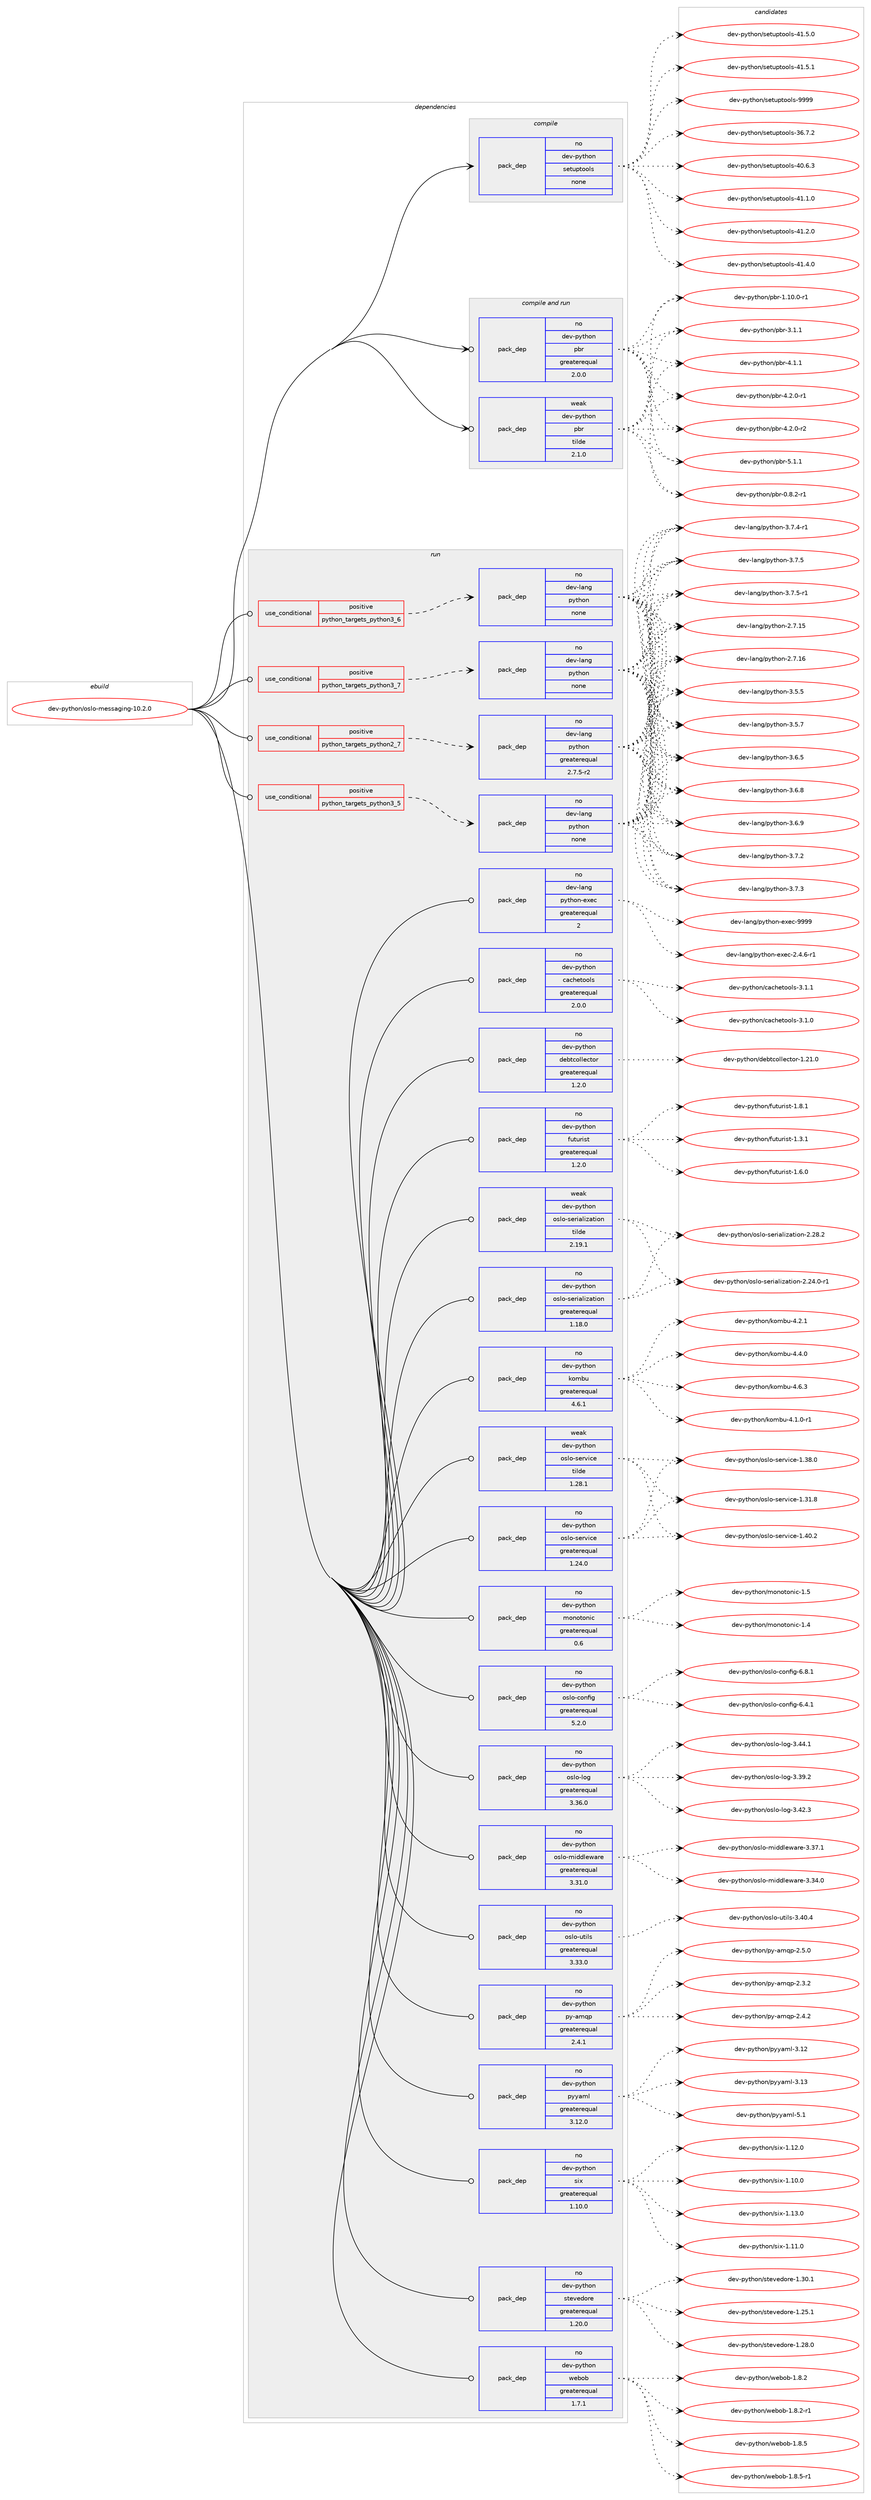 digraph prolog {

# *************
# Graph options
# *************

newrank=true;
concentrate=true;
compound=true;
graph [rankdir=LR,fontname=Helvetica,fontsize=10,ranksep=1.5];#, ranksep=2.5, nodesep=0.2];
edge  [arrowhead=vee];
node  [fontname=Helvetica,fontsize=10];

# **********
# The ebuild
# **********

subgraph cluster_leftcol {
color=gray;
rank=same;
label=<<i>ebuild</i>>;
id [label="dev-python/oslo-messaging-10.2.0", color=red, width=4, href="../dev-python/oslo-messaging-10.2.0.svg"];
}

# ****************
# The dependencies
# ****************

subgraph cluster_midcol {
color=gray;
label=<<i>dependencies</i>>;
subgraph cluster_compile {
fillcolor="#eeeeee";
style=filled;
label=<<i>compile</i>>;
subgraph pack463454 {
dependency619059 [label=<<TABLE BORDER="0" CELLBORDER="1" CELLSPACING="0" CELLPADDING="4" WIDTH="220"><TR><TD ROWSPAN="6" CELLPADDING="30">pack_dep</TD></TR><TR><TD WIDTH="110">no</TD></TR><TR><TD>dev-python</TD></TR><TR><TD>setuptools</TD></TR><TR><TD>none</TD></TR><TR><TD></TD></TR></TABLE>>, shape=none, color=blue];
}
id:e -> dependency619059:w [weight=20,style="solid",arrowhead="vee"];
}
subgraph cluster_compileandrun {
fillcolor="#eeeeee";
style=filled;
label=<<i>compile and run</i>>;
subgraph pack463455 {
dependency619060 [label=<<TABLE BORDER="0" CELLBORDER="1" CELLSPACING="0" CELLPADDING="4" WIDTH="220"><TR><TD ROWSPAN="6" CELLPADDING="30">pack_dep</TD></TR><TR><TD WIDTH="110">no</TD></TR><TR><TD>dev-python</TD></TR><TR><TD>pbr</TD></TR><TR><TD>greaterequal</TD></TR><TR><TD>2.0.0</TD></TR></TABLE>>, shape=none, color=blue];
}
id:e -> dependency619060:w [weight=20,style="solid",arrowhead="odotvee"];
subgraph pack463456 {
dependency619061 [label=<<TABLE BORDER="0" CELLBORDER="1" CELLSPACING="0" CELLPADDING="4" WIDTH="220"><TR><TD ROWSPAN="6" CELLPADDING="30">pack_dep</TD></TR><TR><TD WIDTH="110">weak</TD></TR><TR><TD>dev-python</TD></TR><TR><TD>pbr</TD></TR><TR><TD>tilde</TD></TR><TR><TD>2.1.0</TD></TR></TABLE>>, shape=none, color=blue];
}
id:e -> dependency619061:w [weight=20,style="solid",arrowhead="odotvee"];
}
subgraph cluster_run {
fillcolor="#eeeeee";
style=filled;
label=<<i>run</i>>;
subgraph cond143795 {
dependency619062 [label=<<TABLE BORDER="0" CELLBORDER="1" CELLSPACING="0" CELLPADDING="4"><TR><TD ROWSPAN="3" CELLPADDING="10">use_conditional</TD></TR><TR><TD>positive</TD></TR><TR><TD>python_targets_python2_7</TD></TR></TABLE>>, shape=none, color=red];
subgraph pack463457 {
dependency619063 [label=<<TABLE BORDER="0" CELLBORDER="1" CELLSPACING="0" CELLPADDING="4" WIDTH="220"><TR><TD ROWSPAN="6" CELLPADDING="30">pack_dep</TD></TR><TR><TD WIDTH="110">no</TD></TR><TR><TD>dev-lang</TD></TR><TR><TD>python</TD></TR><TR><TD>greaterequal</TD></TR><TR><TD>2.7.5-r2</TD></TR></TABLE>>, shape=none, color=blue];
}
dependency619062:e -> dependency619063:w [weight=20,style="dashed",arrowhead="vee"];
}
id:e -> dependency619062:w [weight=20,style="solid",arrowhead="odot"];
subgraph cond143796 {
dependency619064 [label=<<TABLE BORDER="0" CELLBORDER="1" CELLSPACING="0" CELLPADDING="4"><TR><TD ROWSPAN="3" CELLPADDING="10">use_conditional</TD></TR><TR><TD>positive</TD></TR><TR><TD>python_targets_python3_5</TD></TR></TABLE>>, shape=none, color=red];
subgraph pack463458 {
dependency619065 [label=<<TABLE BORDER="0" CELLBORDER="1" CELLSPACING="0" CELLPADDING="4" WIDTH="220"><TR><TD ROWSPAN="6" CELLPADDING="30">pack_dep</TD></TR><TR><TD WIDTH="110">no</TD></TR><TR><TD>dev-lang</TD></TR><TR><TD>python</TD></TR><TR><TD>none</TD></TR><TR><TD></TD></TR></TABLE>>, shape=none, color=blue];
}
dependency619064:e -> dependency619065:w [weight=20,style="dashed",arrowhead="vee"];
}
id:e -> dependency619064:w [weight=20,style="solid",arrowhead="odot"];
subgraph cond143797 {
dependency619066 [label=<<TABLE BORDER="0" CELLBORDER="1" CELLSPACING="0" CELLPADDING="4"><TR><TD ROWSPAN="3" CELLPADDING="10">use_conditional</TD></TR><TR><TD>positive</TD></TR><TR><TD>python_targets_python3_6</TD></TR></TABLE>>, shape=none, color=red];
subgraph pack463459 {
dependency619067 [label=<<TABLE BORDER="0" CELLBORDER="1" CELLSPACING="0" CELLPADDING="4" WIDTH="220"><TR><TD ROWSPAN="6" CELLPADDING="30">pack_dep</TD></TR><TR><TD WIDTH="110">no</TD></TR><TR><TD>dev-lang</TD></TR><TR><TD>python</TD></TR><TR><TD>none</TD></TR><TR><TD></TD></TR></TABLE>>, shape=none, color=blue];
}
dependency619066:e -> dependency619067:w [weight=20,style="dashed",arrowhead="vee"];
}
id:e -> dependency619066:w [weight=20,style="solid",arrowhead="odot"];
subgraph cond143798 {
dependency619068 [label=<<TABLE BORDER="0" CELLBORDER="1" CELLSPACING="0" CELLPADDING="4"><TR><TD ROWSPAN="3" CELLPADDING="10">use_conditional</TD></TR><TR><TD>positive</TD></TR><TR><TD>python_targets_python3_7</TD></TR></TABLE>>, shape=none, color=red];
subgraph pack463460 {
dependency619069 [label=<<TABLE BORDER="0" CELLBORDER="1" CELLSPACING="0" CELLPADDING="4" WIDTH="220"><TR><TD ROWSPAN="6" CELLPADDING="30">pack_dep</TD></TR><TR><TD WIDTH="110">no</TD></TR><TR><TD>dev-lang</TD></TR><TR><TD>python</TD></TR><TR><TD>none</TD></TR><TR><TD></TD></TR></TABLE>>, shape=none, color=blue];
}
dependency619068:e -> dependency619069:w [weight=20,style="dashed",arrowhead="vee"];
}
id:e -> dependency619068:w [weight=20,style="solid",arrowhead="odot"];
subgraph pack463461 {
dependency619070 [label=<<TABLE BORDER="0" CELLBORDER="1" CELLSPACING="0" CELLPADDING="4" WIDTH="220"><TR><TD ROWSPAN="6" CELLPADDING="30">pack_dep</TD></TR><TR><TD WIDTH="110">no</TD></TR><TR><TD>dev-lang</TD></TR><TR><TD>python-exec</TD></TR><TR><TD>greaterequal</TD></TR><TR><TD>2</TD></TR></TABLE>>, shape=none, color=blue];
}
id:e -> dependency619070:w [weight=20,style="solid",arrowhead="odot"];
subgraph pack463462 {
dependency619071 [label=<<TABLE BORDER="0" CELLBORDER="1" CELLSPACING="0" CELLPADDING="4" WIDTH="220"><TR><TD ROWSPAN="6" CELLPADDING="30">pack_dep</TD></TR><TR><TD WIDTH="110">no</TD></TR><TR><TD>dev-python</TD></TR><TR><TD>cachetools</TD></TR><TR><TD>greaterequal</TD></TR><TR><TD>2.0.0</TD></TR></TABLE>>, shape=none, color=blue];
}
id:e -> dependency619071:w [weight=20,style="solid",arrowhead="odot"];
subgraph pack463463 {
dependency619072 [label=<<TABLE BORDER="0" CELLBORDER="1" CELLSPACING="0" CELLPADDING="4" WIDTH="220"><TR><TD ROWSPAN="6" CELLPADDING="30">pack_dep</TD></TR><TR><TD WIDTH="110">no</TD></TR><TR><TD>dev-python</TD></TR><TR><TD>debtcollector</TD></TR><TR><TD>greaterequal</TD></TR><TR><TD>1.2.0</TD></TR></TABLE>>, shape=none, color=blue];
}
id:e -> dependency619072:w [weight=20,style="solid",arrowhead="odot"];
subgraph pack463464 {
dependency619073 [label=<<TABLE BORDER="0" CELLBORDER="1" CELLSPACING="0" CELLPADDING="4" WIDTH="220"><TR><TD ROWSPAN="6" CELLPADDING="30">pack_dep</TD></TR><TR><TD WIDTH="110">no</TD></TR><TR><TD>dev-python</TD></TR><TR><TD>futurist</TD></TR><TR><TD>greaterequal</TD></TR><TR><TD>1.2.0</TD></TR></TABLE>>, shape=none, color=blue];
}
id:e -> dependency619073:w [weight=20,style="solid",arrowhead="odot"];
subgraph pack463465 {
dependency619074 [label=<<TABLE BORDER="0" CELLBORDER="1" CELLSPACING="0" CELLPADDING="4" WIDTH="220"><TR><TD ROWSPAN="6" CELLPADDING="30">pack_dep</TD></TR><TR><TD WIDTH="110">no</TD></TR><TR><TD>dev-python</TD></TR><TR><TD>kombu</TD></TR><TR><TD>greaterequal</TD></TR><TR><TD>4.6.1</TD></TR></TABLE>>, shape=none, color=blue];
}
id:e -> dependency619074:w [weight=20,style="solid",arrowhead="odot"];
subgraph pack463466 {
dependency619075 [label=<<TABLE BORDER="0" CELLBORDER="1" CELLSPACING="0" CELLPADDING="4" WIDTH="220"><TR><TD ROWSPAN="6" CELLPADDING="30">pack_dep</TD></TR><TR><TD WIDTH="110">no</TD></TR><TR><TD>dev-python</TD></TR><TR><TD>monotonic</TD></TR><TR><TD>greaterequal</TD></TR><TR><TD>0.6</TD></TR></TABLE>>, shape=none, color=blue];
}
id:e -> dependency619075:w [weight=20,style="solid",arrowhead="odot"];
subgraph pack463467 {
dependency619076 [label=<<TABLE BORDER="0" CELLBORDER="1" CELLSPACING="0" CELLPADDING="4" WIDTH="220"><TR><TD ROWSPAN="6" CELLPADDING="30">pack_dep</TD></TR><TR><TD WIDTH="110">no</TD></TR><TR><TD>dev-python</TD></TR><TR><TD>oslo-config</TD></TR><TR><TD>greaterequal</TD></TR><TR><TD>5.2.0</TD></TR></TABLE>>, shape=none, color=blue];
}
id:e -> dependency619076:w [weight=20,style="solid",arrowhead="odot"];
subgraph pack463468 {
dependency619077 [label=<<TABLE BORDER="0" CELLBORDER="1" CELLSPACING="0" CELLPADDING="4" WIDTH="220"><TR><TD ROWSPAN="6" CELLPADDING="30">pack_dep</TD></TR><TR><TD WIDTH="110">no</TD></TR><TR><TD>dev-python</TD></TR><TR><TD>oslo-log</TD></TR><TR><TD>greaterequal</TD></TR><TR><TD>3.36.0</TD></TR></TABLE>>, shape=none, color=blue];
}
id:e -> dependency619077:w [weight=20,style="solid",arrowhead="odot"];
subgraph pack463469 {
dependency619078 [label=<<TABLE BORDER="0" CELLBORDER="1" CELLSPACING="0" CELLPADDING="4" WIDTH="220"><TR><TD ROWSPAN="6" CELLPADDING="30">pack_dep</TD></TR><TR><TD WIDTH="110">no</TD></TR><TR><TD>dev-python</TD></TR><TR><TD>oslo-middleware</TD></TR><TR><TD>greaterequal</TD></TR><TR><TD>3.31.0</TD></TR></TABLE>>, shape=none, color=blue];
}
id:e -> dependency619078:w [weight=20,style="solid",arrowhead="odot"];
subgraph pack463470 {
dependency619079 [label=<<TABLE BORDER="0" CELLBORDER="1" CELLSPACING="0" CELLPADDING="4" WIDTH="220"><TR><TD ROWSPAN="6" CELLPADDING="30">pack_dep</TD></TR><TR><TD WIDTH="110">no</TD></TR><TR><TD>dev-python</TD></TR><TR><TD>oslo-serialization</TD></TR><TR><TD>greaterequal</TD></TR><TR><TD>1.18.0</TD></TR></TABLE>>, shape=none, color=blue];
}
id:e -> dependency619079:w [weight=20,style="solid",arrowhead="odot"];
subgraph pack463471 {
dependency619080 [label=<<TABLE BORDER="0" CELLBORDER="1" CELLSPACING="0" CELLPADDING="4" WIDTH="220"><TR><TD ROWSPAN="6" CELLPADDING="30">pack_dep</TD></TR><TR><TD WIDTH="110">no</TD></TR><TR><TD>dev-python</TD></TR><TR><TD>oslo-service</TD></TR><TR><TD>greaterequal</TD></TR><TR><TD>1.24.0</TD></TR></TABLE>>, shape=none, color=blue];
}
id:e -> dependency619080:w [weight=20,style="solid",arrowhead="odot"];
subgraph pack463472 {
dependency619081 [label=<<TABLE BORDER="0" CELLBORDER="1" CELLSPACING="0" CELLPADDING="4" WIDTH="220"><TR><TD ROWSPAN="6" CELLPADDING="30">pack_dep</TD></TR><TR><TD WIDTH="110">no</TD></TR><TR><TD>dev-python</TD></TR><TR><TD>oslo-utils</TD></TR><TR><TD>greaterequal</TD></TR><TR><TD>3.33.0</TD></TR></TABLE>>, shape=none, color=blue];
}
id:e -> dependency619081:w [weight=20,style="solid",arrowhead="odot"];
subgraph pack463473 {
dependency619082 [label=<<TABLE BORDER="0" CELLBORDER="1" CELLSPACING="0" CELLPADDING="4" WIDTH="220"><TR><TD ROWSPAN="6" CELLPADDING="30">pack_dep</TD></TR><TR><TD WIDTH="110">no</TD></TR><TR><TD>dev-python</TD></TR><TR><TD>py-amqp</TD></TR><TR><TD>greaterequal</TD></TR><TR><TD>2.4.1</TD></TR></TABLE>>, shape=none, color=blue];
}
id:e -> dependency619082:w [weight=20,style="solid",arrowhead="odot"];
subgraph pack463474 {
dependency619083 [label=<<TABLE BORDER="0" CELLBORDER="1" CELLSPACING="0" CELLPADDING="4" WIDTH="220"><TR><TD ROWSPAN="6" CELLPADDING="30">pack_dep</TD></TR><TR><TD WIDTH="110">no</TD></TR><TR><TD>dev-python</TD></TR><TR><TD>pyyaml</TD></TR><TR><TD>greaterequal</TD></TR><TR><TD>3.12.0</TD></TR></TABLE>>, shape=none, color=blue];
}
id:e -> dependency619083:w [weight=20,style="solid",arrowhead="odot"];
subgraph pack463475 {
dependency619084 [label=<<TABLE BORDER="0" CELLBORDER="1" CELLSPACING="0" CELLPADDING="4" WIDTH="220"><TR><TD ROWSPAN="6" CELLPADDING="30">pack_dep</TD></TR><TR><TD WIDTH="110">no</TD></TR><TR><TD>dev-python</TD></TR><TR><TD>six</TD></TR><TR><TD>greaterequal</TD></TR><TR><TD>1.10.0</TD></TR></TABLE>>, shape=none, color=blue];
}
id:e -> dependency619084:w [weight=20,style="solid",arrowhead="odot"];
subgraph pack463476 {
dependency619085 [label=<<TABLE BORDER="0" CELLBORDER="1" CELLSPACING="0" CELLPADDING="4" WIDTH="220"><TR><TD ROWSPAN="6" CELLPADDING="30">pack_dep</TD></TR><TR><TD WIDTH="110">no</TD></TR><TR><TD>dev-python</TD></TR><TR><TD>stevedore</TD></TR><TR><TD>greaterequal</TD></TR><TR><TD>1.20.0</TD></TR></TABLE>>, shape=none, color=blue];
}
id:e -> dependency619085:w [weight=20,style="solid",arrowhead="odot"];
subgraph pack463477 {
dependency619086 [label=<<TABLE BORDER="0" CELLBORDER="1" CELLSPACING="0" CELLPADDING="4" WIDTH="220"><TR><TD ROWSPAN="6" CELLPADDING="30">pack_dep</TD></TR><TR><TD WIDTH="110">no</TD></TR><TR><TD>dev-python</TD></TR><TR><TD>webob</TD></TR><TR><TD>greaterequal</TD></TR><TR><TD>1.7.1</TD></TR></TABLE>>, shape=none, color=blue];
}
id:e -> dependency619086:w [weight=20,style="solid",arrowhead="odot"];
subgraph pack463478 {
dependency619087 [label=<<TABLE BORDER="0" CELLBORDER="1" CELLSPACING="0" CELLPADDING="4" WIDTH="220"><TR><TD ROWSPAN="6" CELLPADDING="30">pack_dep</TD></TR><TR><TD WIDTH="110">weak</TD></TR><TR><TD>dev-python</TD></TR><TR><TD>oslo-serialization</TD></TR><TR><TD>tilde</TD></TR><TR><TD>2.19.1</TD></TR></TABLE>>, shape=none, color=blue];
}
id:e -> dependency619087:w [weight=20,style="solid",arrowhead="odot"];
subgraph pack463479 {
dependency619088 [label=<<TABLE BORDER="0" CELLBORDER="1" CELLSPACING="0" CELLPADDING="4" WIDTH="220"><TR><TD ROWSPAN="6" CELLPADDING="30">pack_dep</TD></TR><TR><TD WIDTH="110">weak</TD></TR><TR><TD>dev-python</TD></TR><TR><TD>oslo-service</TD></TR><TR><TD>tilde</TD></TR><TR><TD>1.28.1</TD></TR></TABLE>>, shape=none, color=blue];
}
id:e -> dependency619088:w [weight=20,style="solid",arrowhead="odot"];
}
}

# **************
# The candidates
# **************

subgraph cluster_choices {
rank=same;
color=gray;
label=<<i>candidates</i>>;

subgraph choice463454 {
color=black;
nodesep=1;
choice100101118451121211161041111104711510111611711211611111110811545515446554650 [label="dev-python/setuptools-36.7.2", color=red, width=4,href="../dev-python/setuptools-36.7.2.svg"];
choice100101118451121211161041111104711510111611711211611111110811545524846544651 [label="dev-python/setuptools-40.6.3", color=red, width=4,href="../dev-python/setuptools-40.6.3.svg"];
choice100101118451121211161041111104711510111611711211611111110811545524946494648 [label="dev-python/setuptools-41.1.0", color=red, width=4,href="../dev-python/setuptools-41.1.0.svg"];
choice100101118451121211161041111104711510111611711211611111110811545524946504648 [label="dev-python/setuptools-41.2.0", color=red, width=4,href="../dev-python/setuptools-41.2.0.svg"];
choice100101118451121211161041111104711510111611711211611111110811545524946524648 [label="dev-python/setuptools-41.4.0", color=red, width=4,href="../dev-python/setuptools-41.4.0.svg"];
choice100101118451121211161041111104711510111611711211611111110811545524946534648 [label="dev-python/setuptools-41.5.0", color=red, width=4,href="../dev-python/setuptools-41.5.0.svg"];
choice100101118451121211161041111104711510111611711211611111110811545524946534649 [label="dev-python/setuptools-41.5.1", color=red, width=4,href="../dev-python/setuptools-41.5.1.svg"];
choice10010111845112121116104111110471151011161171121161111111081154557575757 [label="dev-python/setuptools-9999", color=red, width=4,href="../dev-python/setuptools-9999.svg"];
dependency619059:e -> choice100101118451121211161041111104711510111611711211611111110811545515446554650:w [style=dotted,weight="100"];
dependency619059:e -> choice100101118451121211161041111104711510111611711211611111110811545524846544651:w [style=dotted,weight="100"];
dependency619059:e -> choice100101118451121211161041111104711510111611711211611111110811545524946494648:w [style=dotted,weight="100"];
dependency619059:e -> choice100101118451121211161041111104711510111611711211611111110811545524946504648:w [style=dotted,weight="100"];
dependency619059:e -> choice100101118451121211161041111104711510111611711211611111110811545524946524648:w [style=dotted,weight="100"];
dependency619059:e -> choice100101118451121211161041111104711510111611711211611111110811545524946534648:w [style=dotted,weight="100"];
dependency619059:e -> choice100101118451121211161041111104711510111611711211611111110811545524946534649:w [style=dotted,weight="100"];
dependency619059:e -> choice10010111845112121116104111110471151011161171121161111111081154557575757:w [style=dotted,weight="100"];
}
subgraph choice463455 {
color=black;
nodesep=1;
choice1001011184511212111610411111047112981144548465646504511449 [label="dev-python/pbr-0.8.2-r1", color=red, width=4,href="../dev-python/pbr-0.8.2-r1.svg"];
choice100101118451121211161041111104711298114454946494846484511449 [label="dev-python/pbr-1.10.0-r1", color=red, width=4,href="../dev-python/pbr-1.10.0-r1.svg"];
choice100101118451121211161041111104711298114455146494649 [label="dev-python/pbr-3.1.1", color=red, width=4,href="../dev-python/pbr-3.1.1.svg"];
choice100101118451121211161041111104711298114455246494649 [label="dev-python/pbr-4.1.1", color=red, width=4,href="../dev-python/pbr-4.1.1.svg"];
choice1001011184511212111610411111047112981144552465046484511449 [label="dev-python/pbr-4.2.0-r1", color=red, width=4,href="../dev-python/pbr-4.2.0-r1.svg"];
choice1001011184511212111610411111047112981144552465046484511450 [label="dev-python/pbr-4.2.0-r2", color=red, width=4,href="../dev-python/pbr-4.2.0-r2.svg"];
choice100101118451121211161041111104711298114455346494649 [label="dev-python/pbr-5.1.1", color=red, width=4,href="../dev-python/pbr-5.1.1.svg"];
dependency619060:e -> choice1001011184511212111610411111047112981144548465646504511449:w [style=dotted,weight="100"];
dependency619060:e -> choice100101118451121211161041111104711298114454946494846484511449:w [style=dotted,weight="100"];
dependency619060:e -> choice100101118451121211161041111104711298114455146494649:w [style=dotted,weight="100"];
dependency619060:e -> choice100101118451121211161041111104711298114455246494649:w [style=dotted,weight="100"];
dependency619060:e -> choice1001011184511212111610411111047112981144552465046484511449:w [style=dotted,weight="100"];
dependency619060:e -> choice1001011184511212111610411111047112981144552465046484511450:w [style=dotted,weight="100"];
dependency619060:e -> choice100101118451121211161041111104711298114455346494649:w [style=dotted,weight="100"];
}
subgraph choice463456 {
color=black;
nodesep=1;
choice1001011184511212111610411111047112981144548465646504511449 [label="dev-python/pbr-0.8.2-r1", color=red, width=4,href="../dev-python/pbr-0.8.2-r1.svg"];
choice100101118451121211161041111104711298114454946494846484511449 [label="dev-python/pbr-1.10.0-r1", color=red, width=4,href="../dev-python/pbr-1.10.0-r1.svg"];
choice100101118451121211161041111104711298114455146494649 [label="dev-python/pbr-3.1.1", color=red, width=4,href="../dev-python/pbr-3.1.1.svg"];
choice100101118451121211161041111104711298114455246494649 [label="dev-python/pbr-4.1.1", color=red, width=4,href="../dev-python/pbr-4.1.1.svg"];
choice1001011184511212111610411111047112981144552465046484511449 [label="dev-python/pbr-4.2.0-r1", color=red, width=4,href="../dev-python/pbr-4.2.0-r1.svg"];
choice1001011184511212111610411111047112981144552465046484511450 [label="dev-python/pbr-4.2.0-r2", color=red, width=4,href="../dev-python/pbr-4.2.0-r2.svg"];
choice100101118451121211161041111104711298114455346494649 [label="dev-python/pbr-5.1.1", color=red, width=4,href="../dev-python/pbr-5.1.1.svg"];
dependency619061:e -> choice1001011184511212111610411111047112981144548465646504511449:w [style=dotted,weight="100"];
dependency619061:e -> choice100101118451121211161041111104711298114454946494846484511449:w [style=dotted,weight="100"];
dependency619061:e -> choice100101118451121211161041111104711298114455146494649:w [style=dotted,weight="100"];
dependency619061:e -> choice100101118451121211161041111104711298114455246494649:w [style=dotted,weight="100"];
dependency619061:e -> choice1001011184511212111610411111047112981144552465046484511449:w [style=dotted,weight="100"];
dependency619061:e -> choice1001011184511212111610411111047112981144552465046484511450:w [style=dotted,weight="100"];
dependency619061:e -> choice100101118451121211161041111104711298114455346494649:w [style=dotted,weight="100"];
}
subgraph choice463457 {
color=black;
nodesep=1;
choice10010111845108971101034711212111610411111045504655464953 [label="dev-lang/python-2.7.15", color=red, width=4,href="../dev-lang/python-2.7.15.svg"];
choice10010111845108971101034711212111610411111045504655464954 [label="dev-lang/python-2.7.16", color=red, width=4,href="../dev-lang/python-2.7.16.svg"];
choice100101118451089711010347112121116104111110455146534653 [label="dev-lang/python-3.5.5", color=red, width=4,href="../dev-lang/python-3.5.5.svg"];
choice100101118451089711010347112121116104111110455146534655 [label="dev-lang/python-3.5.7", color=red, width=4,href="../dev-lang/python-3.5.7.svg"];
choice100101118451089711010347112121116104111110455146544653 [label="dev-lang/python-3.6.5", color=red, width=4,href="../dev-lang/python-3.6.5.svg"];
choice100101118451089711010347112121116104111110455146544656 [label="dev-lang/python-3.6.8", color=red, width=4,href="../dev-lang/python-3.6.8.svg"];
choice100101118451089711010347112121116104111110455146544657 [label="dev-lang/python-3.6.9", color=red, width=4,href="../dev-lang/python-3.6.9.svg"];
choice100101118451089711010347112121116104111110455146554650 [label="dev-lang/python-3.7.2", color=red, width=4,href="../dev-lang/python-3.7.2.svg"];
choice100101118451089711010347112121116104111110455146554651 [label="dev-lang/python-3.7.3", color=red, width=4,href="../dev-lang/python-3.7.3.svg"];
choice1001011184510897110103471121211161041111104551465546524511449 [label="dev-lang/python-3.7.4-r1", color=red, width=4,href="../dev-lang/python-3.7.4-r1.svg"];
choice100101118451089711010347112121116104111110455146554653 [label="dev-lang/python-3.7.5", color=red, width=4,href="../dev-lang/python-3.7.5.svg"];
choice1001011184510897110103471121211161041111104551465546534511449 [label="dev-lang/python-3.7.5-r1", color=red, width=4,href="../dev-lang/python-3.7.5-r1.svg"];
dependency619063:e -> choice10010111845108971101034711212111610411111045504655464953:w [style=dotted,weight="100"];
dependency619063:e -> choice10010111845108971101034711212111610411111045504655464954:w [style=dotted,weight="100"];
dependency619063:e -> choice100101118451089711010347112121116104111110455146534653:w [style=dotted,weight="100"];
dependency619063:e -> choice100101118451089711010347112121116104111110455146534655:w [style=dotted,weight="100"];
dependency619063:e -> choice100101118451089711010347112121116104111110455146544653:w [style=dotted,weight="100"];
dependency619063:e -> choice100101118451089711010347112121116104111110455146544656:w [style=dotted,weight="100"];
dependency619063:e -> choice100101118451089711010347112121116104111110455146544657:w [style=dotted,weight="100"];
dependency619063:e -> choice100101118451089711010347112121116104111110455146554650:w [style=dotted,weight="100"];
dependency619063:e -> choice100101118451089711010347112121116104111110455146554651:w [style=dotted,weight="100"];
dependency619063:e -> choice1001011184510897110103471121211161041111104551465546524511449:w [style=dotted,weight="100"];
dependency619063:e -> choice100101118451089711010347112121116104111110455146554653:w [style=dotted,weight="100"];
dependency619063:e -> choice1001011184510897110103471121211161041111104551465546534511449:w [style=dotted,weight="100"];
}
subgraph choice463458 {
color=black;
nodesep=1;
choice10010111845108971101034711212111610411111045504655464953 [label="dev-lang/python-2.7.15", color=red, width=4,href="../dev-lang/python-2.7.15.svg"];
choice10010111845108971101034711212111610411111045504655464954 [label="dev-lang/python-2.7.16", color=red, width=4,href="../dev-lang/python-2.7.16.svg"];
choice100101118451089711010347112121116104111110455146534653 [label="dev-lang/python-3.5.5", color=red, width=4,href="../dev-lang/python-3.5.5.svg"];
choice100101118451089711010347112121116104111110455146534655 [label="dev-lang/python-3.5.7", color=red, width=4,href="../dev-lang/python-3.5.7.svg"];
choice100101118451089711010347112121116104111110455146544653 [label="dev-lang/python-3.6.5", color=red, width=4,href="../dev-lang/python-3.6.5.svg"];
choice100101118451089711010347112121116104111110455146544656 [label="dev-lang/python-3.6.8", color=red, width=4,href="../dev-lang/python-3.6.8.svg"];
choice100101118451089711010347112121116104111110455146544657 [label="dev-lang/python-3.6.9", color=red, width=4,href="../dev-lang/python-3.6.9.svg"];
choice100101118451089711010347112121116104111110455146554650 [label="dev-lang/python-3.7.2", color=red, width=4,href="../dev-lang/python-3.7.2.svg"];
choice100101118451089711010347112121116104111110455146554651 [label="dev-lang/python-3.7.3", color=red, width=4,href="../dev-lang/python-3.7.3.svg"];
choice1001011184510897110103471121211161041111104551465546524511449 [label="dev-lang/python-3.7.4-r1", color=red, width=4,href="../dev-lang/python-3.7.4-r1.svg"];
choice100101118451089711010347112121116104111110455146554653 [label="dev-lang/python-3.7.5", color=red, width=4,href="../dev-lang/python-3.7.5.svg"];
choice1001011184510897110103471121211161041111104551465546534511449 [label="dev-lang/python-3.7.5-r1", color=red, width=4,href="../dev-lang/python-3.7.5-r1.svg"];
dependency619065:e -> choice10010111845108971101034711212111610411111045504655464953:w [style=dotted,weight="100"];
dependency619065:e -> choice10010111845108971101034711212111610411111045504655464954:w [style=dotted,weight="100"];
dependency619065:e -> choice100101118451089711010347112121116104111110455146534653:w [style=dotted,weight="100"];
dependency619065:e -> choice100101118451089711010347112121116104111110455146534655:w [style=dotted,weight="100"];
dependency619065:e -> choice100101118451089711010347112121116104111110455146544653:w [style=dotted,weight="100"];
dependency619065:e -> choice100101118451089711010347112121116104111110455146544656:w [style=dotted,weight="100"];
dependency619065:e -> choice100101118451089711010347112121116104111110455146544657:w [style=dotted,weight="100"];
dependency619065:e -> choice100101118451089711010347112121116104111110455146554650:w [style=dotted,weight="100"];
dependency619065:e -> choice100101118451089711010347112121116104111110455146554651:w [style=dotted,weight="100"];
dependency619065:e -> choice1001011184510897110103471121211161041111104551465546524511449:w [style=dotted,weight="100"];
dependency619065:e -> choice100101118451089711010347112121116104111110455146554653:w [style=dotted,weight="100"];
dependency619065:e -> choice1001011184510897110103471121211161041111104551465546534511449:w [style=dotted,weight="100"];
}
subgraph choice463459 {
color=black;
nodesep=1;
choice10010111845108971101034711212111610411111045504655464953 [label="dev-lang/python-2.7.15", color=red, width=4,href="../dev-lang/python-2.7.15.svg"];
choice10010111845108971101034711212111610411111045504655464954 [label="dev-lang/python-2.7.16", color=red, width=4,href="../dev-lang/python-2.7.16.svg"];
choice100101118451089711010347112121116104111110455146534653 [label="dev-lang/python-3.5.5", color=red, width=4,href="../dev-lang/python-3.5.5.svg"];
choice100101118451089711010347112121116104111110455146534655 [label="dev-lang/python-3.5.7", color=red, width=4,href="../dev-lang/python-3.5.7.svg"];
choice100101118451089711010347112121116104111110455146544653 [label="dev-lang/python-3.6.5", color=red, width=4,href="../dev-lang/python-3.6.5.svg"];
choice100101118451089711010347112121116104111110455146544656 [label="dev-lang/python-3.6.8", color=red, width=4,href="../dev-lang/python-3.6.8.svg"];
choice100101118451089711010347112121116104111110455146544657 [label="dev-lang/python-3.6.9", color=red, width=4,href="../dev-lang/python-3.6.9.svg"];
choice100101118451089711010347112121116104111110455146554650 [label="dev-lang/python-3.7.2", color=red, width=4,href="../dev-lang/python-3.7.2.svg"];
choice100101118451089711010347112121116104111110455146554651 [label="dev-lang/python-3.7.3", color=red, width=4,href="../dev-lang/python-3.7.3.svg"];
choice1001011184510897110103471121211161041111104551465546524511449 [label="dev-lang/python-3.7.4-r1", color=red, width=4,href="../dev-lang/python-3.7.4-r1.svg"];
choice100101118451089711010347112121116104111110455146554653 [label="dev-lang/python-3.7.5", color=red, width=4,href="../dev-lang/python-3.7.5.svg"];
choice1001011184510897110103471121211161041111104551465546534511449 [label="dev-lang/python-3.7.5-r1", color=red, width=4,href="../dev-lang/python-3.7.5-r1.svg"];
dependency619067:e -> choice10010111845108971101034711212111610411111045504655464953:w [style=dotted,weight="100"];
dependency619067:e -> choice10010111845108971101034711212111610411111045504655464954:w [style=dotted,weight="100"];
dependency619067:e -> choice100101118451089711010347112121116104111110455146534653:w [style=dotted,weight="100"];
dependency619067:e -> choice100101118451089711010347112121116104111110455146534655:w [style=dotted,weight="100"];
dependency619067:e -> choice100101118451089711010347112121116104111110455146544653:w [style=dotted,weight="100"];
dependency619067:e -> choice100101118451089711010347112121116104111110455146544656:w [style=dotted,weight="100"];
dependency619067:e -> choice100101118451089711010347112121116104111110455146544657:w [style=dotted,weight="100"];
dependency619067:e -> choice100101118451089711010347112121116104111110455146554650:w [style=dotted,weight="100"];
dependency619067:e -> choice100101118451089711010347112121116104111110455146554651:w [style=dotted,weight="100"];
dependency619067:e -> choice1001011184510897110103471121211161041111104551465546524511449:w [style=dotted,weight="100"];
dependency619067:e -> choice100101118451089711010347112121116104111110455146554653:w [style=dotted,weight="100"];
dependency619067:e -> choice1001011184510897110103471121211161041111104551465546534511449:w [style=dotted,weight="100"];
}
subgraph choice463460 {
color=black;
nodesep=1;
choice10010111845108971101034711212111610411111045504655464953 [label="dev-lang/python-2.7.15", color=red, width=4,href="../dev-lang/python-2.7.15.svg"];
choice10010111845108971101034711212111610411111045504655464954 [label="dev-lang/python-2.7.16", color=red, width=4,href="../dev-lang/python-2.7.16.svg"];
choice100101118451089711010347112121116104111110455146534653 [label="dev-lang/python-3.5.5", color=red, width=4,href="../dev-lang/python-3.5.5.svg"];
choice100101118451089711010347112121116104111110455146534655 [label="dev-lang/python-3.5.7", color=red, width=4,href="../dev-lang/python-3.5.7.svg"];
choice100101118451089711010347112121116104111110455146544653 [label="dev-lang/python-3.6.5", color=red, width=4,href="../dev-lang/python-3.6.5.svg"];
choice100101118451089711010347112121116104111110455146544656 [label="dev-lang/python-3.6.8", color=red, width=4,href="../dev-lang/python-3.6.8.svg"];
choice100101118451089711010347112121116104111110455146544657 [label="dev-lang/python-3.6.9", color=red, width=4,href="../dev-lang/python-3.6.9.svg"];
choice100101118451089711010347112121116104111110455146554650 [label="dev-lang/python-3.7.2", color=red, width=4,href="../dev-lang/python-3.7.2.svg"];
choice100101118451089711010347112121116104111110455146554651 [label="dev-lang/python-3.7.3", color=red, width=4,href="../dev-lang/python-3.7.3.svg"];
choice1001011184510897110103471121211161041111104551465546524511449 [label="dev-lang/python-3.7.4-r1", color=red, width=4,href="../dev-lang/python-3.7.4-r1.svg"];
choice100101118451089711010347112121116104111110455146554653 [label="dev-lang/python-3.7.5", color=red, width=4,href="../dev-lang/python-3.7.5.svg"];
choice1001011184510897110103471121211161041111104551465546534511449 [label="dev-lang/python-3.7.5-r1", color=red, width=4,href="../dev-lang/python-3.7.5-r1.svg"];
dependency619069:e -> choice10010111845108971101034711212111610411111045504655464953:w [style=dotted,weight="100"];
dependency619069:e -> choice10010111845108971101034711212111610411111045504655464954:w [style=dotted,weight="100"];
dependency619069:e -> choice100101118451089711010347112121116104111110455146534653:w [style=dotted,weight="100"];
dependency619069:e -> choice100101118451089711010347112121116104111110455146534655:w [style=dotted,weight="100"];
dependency619069:e -> choice100101118451089711010347112121116104111110455146544653:w [style=dotted,weight="100"];
dependency619069:e -> choice100101118451089711010347112121116104111110455146544656:w [style=dotted,weight="100"];
dependency619069:e -> choice100101118451089711010347112121116104111110455146544657:w [style=dotted,weight="100"];
dependency619069:e -> choice100101118451089711010347112121116104111110455146554650:w [style=dotted,weight="100"];
dependency619069:e -> choice100101118451089711010347112121116104111110455146554651:w [style=dotted,weight="100"];
dependency619069:e -> choice1001011184510897110103471121211161041111104551465546524511449:w [style=dotted,weight="100"];
dependency619069:e -> choice100101118451089711010347112121116104111110455146554653:w [style=dotted,weight="100"];
dependency619069:e -> choice1001011184510897110103471121211161041111104551465546534511449:w [style=dotted,weight="100"];
}
subgraph choice463461 {
color=black;
nodesep=1;
choice10010111845108971101034711212111610411111045101120101994550465246544511449 [label="dev-lang/python-exec-2.4.6-r1", color=red, width=4,href="../dev-lang/python-exec-2.4.6-r1.svg"];
choice10010111845108971101034711212111610411111045101120101994557575757 [label="dev-lang/python-exec-9999", color=red, width=4,href="../dev-lang/python-exec-9999.svg"];
dependency619070:e -> choice10010111845108971101034711212111610411111045101120101994550465246544511449:w [style=dotted,weight="100"];
dependency619070:e -> choice10010111845108971101034711212111610411111045101120101994557575757:w [style=dotted,weight="100"];
}
subgraph choice463462 {
color=black;
nodesep=1;
choice1001011184511212111610411111047999799104101116111111108115455146494648 [label="dev-python/cachetools-3.1.0", color=red, width=4,href="../dev-python/cachetools-3.1.0.svg"];
choice1001011184511212111610411111047999799104101116111111108115455146494649 [label="dev-python/cachetools-3.1.1", color=red, width=4,href="../dev-python/cachetools-3.1.1.svg"];
dependency619071:e -> choice1001011184511212111610411111047999799104101116111111108115455146494648:w [style=dotted,weight="100"];
dependency619071:e -> choice1001011184511212111610411111047999799104101116111111108115455146494649:w [style=dotted,weight="100"];
}
subgraph choice463463 {
color=black;
nodesep=1;
choice100101118451121211161041111104710010198116991111081081019911611111445494650494648 [label="dev-python/debtcollector-1.21.0", color=red, width=4,href="../dev-python/debtcollector-1.21.0.svg"];
dependency619072:e -> choice100101118451121211161041111104710010198116991111081081019911611111445494650494648:w [style=dotted,weight="100"];
}
subgraph choice463464 {
color=black;
nodesep=1;
choice1001011184511212111610411111047102117116117114105115116454946514649 [label="dev-python/futurist-1.3.1", color=red, width=4,href="../dev-python/futurist-1.3.1.svg"];
choice1001011184511212111610411111047102117116117114105115116454946544648 [label="dev-python/futurist-1.6.0", color=red, width=4,href="../dev-python/futurist-1.6.0.svg"];
choice1001011184511212111610411111047102117116117114105115116454946564649 [label="dev-python/futurist-1.8.1", color=red, width=4,href="../dev-python/futurist-1.8.1.svg"];
dependency619073:e -> choice1001011184511212111610411111047102117116117114105115116454946514649:w [style=dotted,weight="100"];
dependency619073:e -> choice1001011184511212111610411111047102117116117114105115116454946544648:w [style=dotted,weight="100"];
dependency619073:e -> choice1001011184511212111610411111047102117116117114105115116454946564649:w [style=dotted,weight="100"];
}
subgraph choice463465 {
color=black;
nodesep=1;
choice1001011184511212111610411111047107111109981174552464946484511449 [label="dev-python/kombu-4.1.0-r1", color=red, width=4,href="../dev-python/kombu-4.1.0-r1.svg"];
choice100101118451121211161041111104710711110998117455246504649 [label="dev-python/kombu-4.2.1", color=red, width=4,href="../dev-python/kombu-4.2.1.svg"];
choice100101118451121211161041111104710711110998117455246524648 [label="dev-python/kombu-4.4.0", color=red, width=4,href="../dev-python/kombu-4.4.0.svg"];
choice100101118451121211161041111104710711110998117455246544651 [label="dev-python/kombu-4.6.3", color=red, width=4,href="../dev-python/kombu-4.6.3.svg"];
dependency619074:e -> choice1001011184511212111610411111047107111109981174552464946484511449:w [style=dotted,weight="100"];
dependency619074:e -> choice100101118451121211161041111104710711110998117455246504649:w [style=dotted,weight="100"];
dependency619074:e -> choice100101118451121211161041111104710711110998117455246524648:w [style=dotted,weight="100"];
dependency619074:e -> choice100101118451121211161041111104710711110998117455246544651:w [style=dotted,weight="100"];
}
subgraph choice463466 {
color=black;
nodesep=1;
choice10010111845112121116104111110471091111101111161111101059945494652 [label="dev-python/monotonic-1.4", color=red, width=4,href="../dev-python/monotonic-1.4.svg"];
choice10010111845112121116104111110471091111101111161111101059945494653 [label="dev-python/monotonic-1.5", color=red, width=4,href="../dev-python/monotonic-1.5.svg"];
dependency619075:e -> choice10010111845112121116104111110471091111101111161111101059945494652:w [style=dotted,weight="100"];
dependency619075:e -> choice10010111845112121116104111110471091111101111161111101059945494653:w [style=dotted,weight="100"];
}
subgraph choice463467 {
color=black;
nodesep=1;
choice10010111845112121116104111110471111151081114599111110102105103455446524649 [label="dev-python/oslo-config-6.4.1", color=red, width=4,href="../dev-python/oslo-config-6.4.1.svg"];
choice10010111845112121116104111110471111151081114599111110102105103455446564649 [label="dev-python/oslo-config-6.8.1", color=red, width=4,href="../dev-python/oslo-config-6.8.1.svg"];
dependency619076:e -> choice10010111845112121116104111110471111151081114599111110102105103455446524649:w [style=dotted,weight="100"];
dependency619076:e -> choice10010111845112121116104111110471111151081114599111110102105103455446564649:w [style=dotted,weight="100"];
}
subgraph choice463468 {
color=black;
nodesep=1;
choice10010111845112121116104111110471111151081114510811110345514651574650 [label="dev-python/oslo-log-3.39.2", color=red, width=4,href="../dev-python/oslo-log-3.39.2.svg"];
choice10010111845112121116104111110471111151081114510811110345514652504651 [label="dev-python/oslo-log-3.42.3", color=red, width=4,href="../dev-python/oslo-log-3.42.3.svg"];
choice10010111845112121116104111110471111151081114510811110345514652524649 [label="dev-python/oslo-log-3.44.1", color=red, width=4,href="../dev-python/oslo-log-3.44.1.svg"];
dependency619077:e -> choice10010111845112121116104111110471111151081114510811110345514651574650:w [style=dotted,weight="100"];
dependency619077:e -> choice10010111845112121116104111110471111151081114510811110345514652504651:w [style=dotted,weight="100"];
dependency619077:e -> choice10010111845112121116104111110471111151081114510811110345514652524649:w [style=dotted,weight="100"];
}
subgraph choice463469 {
color=black;
nodesep=1;
choice1001011184511212111610411111047111115108111451091051001001081011199711410145514651524648 [label="dev-python/oslo-middleware-3.34.0", color=red, width=4,href="../dev-python/oslo-middleware-3.34.0.svg"];
choice1001011184511212111610411111047111115108111451091051001001081011199711410145514651554649 [label="dev-python/oslo-middleware-3.37.1", color=red, width=4,href="../dev-python/oslo-middleware-3.37.1.svg"];
dependency619078:e -> choice1001011184511212111610411111047111115108111451091051001001081011199711410145514651524648:w [style=dotted,weight="100"];
dependency619078:e -> choice1001011184511212111610411111047111115108111451091051001001081011199711410145514651554649:w [style=dotted,weight="100"];
}
subgraph choice463470 {
color=black;
nodesep=1;
choice1001011184511212111610411111047111115108111451151011141059710810512297116105111110455046505246484511449 [label="dev-python/oslo-serialization-2.24.0-r1", color=red, width=4,href="../dev-python/oslo-serialization-2.24.0-r1.svg"];
choice100101118451121211161041111104711111510811145115101114105971081051229711610511111045504650564650 [label="dev-python/oslo-serialization-2.28.2", color=red, width=4,href="../dev-python/oslo-serialization-2.28.2.svg"];
dependency619079:e -> choice1001011184511212111610411111047111115108111451151011141059710810512297116105111110455046505246484511449:w [style=dotted,weight="100"];
dependency619079:e -> choice100101118451121211161041111104711111510811145115101114105971081051229711610511111045504650564650:w [style=dotted,weight="100"];
}
subgraph choice463471 {
color=black;
nodesep=1;
choice1001011184511212111610411111047111115108111451151011141181059910145494651494656 [label="dev-python/oslo-service-1.31.8", color=red, width=4,href="../dev-python/oslo-service-1.31.8.svg"];
choice1001011184511212111610411111047111115108111451151011141181059910145494651564648 [label="dev-python/oslo-service-1.38.0", color=red, width=4,href="../dev-python/oslo-service-1.38.0.svg"];
choice1001011184511212111610411111047111115108111451151011141181059910145494652484650 [label="dev-python/oslo-service-1.40.2", color=red, width=4,href="../dev-python/oslo-service-1.40.2.svg"];
dependency619080:e -> choice1001011184511212111610411111047111115108111451151011141181059910145494651494656:w [style=dotted,weight="100"];
dependency619080:e -> choice1001011184511212111610411111047111115108111451151011141181059910145494651564648:w [style=dotted,weight="100"];
dependency619080:e -> choice1001011184511212111610411111047111115108111451151011141181059910145494652484650:w [style=dotted,weight="100"];
}
subgraph choice463472 {
color=black;
nodesep=1;
choice10010111845112121116104111110471111151081114511711610510811545514652484652 [label="dev-python/oslo-utils-3.40.4", color=red, width=4,href="../dev-python/oslo-utils-3.40.4.svg"];
dependency619081:e -> choice10010111845112121116104111110471111151081114511711610510811545514652484652:w [style=dotted,weight="100"];
}
subgraph choice463473 {
color=black;
nodesep=1;
choice10010111845112121116104111110471121214597109113112455046514650 [label="dev-python/py-amqp-2.3.2", color=red, width=4,href="../dev-python/py-amqp-2.3.2.svg"];
choice10010111845112121116104111110471121214597109113112455046524650 [label="dev-python/py-amqp-2.4.2", color=red, width=4,href="../dev-python/py-amqp-2.4.2.svg"];
choice10010111845112121116104111110471121214597109113112455046534648 [label="dev-python/py-amqp-2.5.0", color=red, width=4,href="../dev-python/py-amqp-2.5.0.svg"];
dependency619082:e -> choice10010111845112121116104111110471121214597109113112455046514650:w [style=dotted,weight="100"];
dependency619082:e -> choice10010111845112121116104111110471121214597109113112455046524650:w [style=dotted,weight="100"];
dependency619082:e -> choice10010111845112121116104111110471121214597109113112455046534648:w [style=dotted,weight="100"];
}
subgraph choice463474 {
color=black;
nodesep=1;
choice1001011184511212111610411111047112121121971091084551464950 [label="dev-python/pyyaml-3.12", color=red, width=4,href="../dev-python/pyyaml-3.12.svg"];
choice1001011184511212111610411111047112121121971091084551464951 [label="dev-python/pyyaml-3.13", color=red, width=4,href="../dev-python/pyyaml-3.13.svg"];
choice10010111845112121116104111110471121211219710910845534649 [label="dev-python/pyyaml-5.1", color=red, width=4,href="../dev-python/pyyaml-5.1.svg"];
dependency619083:e -> choice1001011184511212111610411111047112121121971091084551464950:w [style=dotted,weight="100"];
dependency619083:e -> choice1001011184511212111610411111047112121121971091084551464951:w [style=dotted,weight="100"];
dependency619083:e -> choice10010111845112121116104111110471121211219710910845534649:w [style=dotted,weight="100"];
}
subgraph choice463475 {
color=black;
nodesep=1;
choice100101118451121211161041111104711510512045494649484648 [label="dev-python/six-1.10.0", color=red, width=4,href="../dev-python/six-1.10.0.svg"];
choice100101118451121211161041111104711510512045494649494648 [label="dev-python/six-1.11.0", color=red, width=4,href="../dev-python/six-1.11.0.svg"];
choice100101118451121211161041111104711510512045494649504648 [label="dev-python/six-1.12.0", color=red, width=4,href="../dev-python/six-1.12.0.svg"];
choice100101118451121211161041111104711510512045494649514648 [label="dev-python/six-1.13.0", color=red, width=4,href="../dev-python/six-1.13.0.svg"];
dependency619084:e -> choice100101118451121211161041111104711510512045494649484648:w [style=dotted,weight="100"];
dependency619084:e -> choice100101118451121211161041111104711510512045494649494648:w [style=dotted,weight="100"];
dependency619084:e -> choice100101118451121211161041111104711510512045494649504648:w [style=dotted,weight="100"];
dependency619084:e -> choice100101118451121211161041111104711510512045494649514648:w [style=dotted,weight="100"];
}
subgraph choice463476 {
color=black;
nodesep=1;
choice100101118451121211161041111104711511610111810110011111410145494650534649 [label="dev-python/stevedore-1.25.1", color=red, width=4,href="../dev-python/stevedore-1.25.1.svg"];
choice100101118451121211161041111104711511610111810110011111410145494650564648 [label="dev-python/stevedore-1.28.0", color=red, width=4,href="../dev-python/stevedore-1.28.0.svg"];
choice100101118451121211161041111104711511610111810110011111410145494651484649 [label="dev-python/stevedore-1.30.1", color=red, width=4,href="../dev-python/stevedore-1.30.1.svg"];
dependency619085:e -> choice100101118451121211161041111104711511610111810110011111410145494650534649:w [style=dotted,weight="100"];
dependency619085:e -> choice100101118451121211161041111104711511610111810110011111410145494650564648:w [style=dotted,weight="100"];
dependency619085:e -> choice100101118451121211161041111104711511610111810110011111410145494651484649:w [style=dotted,weight="100"];
}
subgraph choice463477 {
color=black;
nodesep=1;
choice10010111845112121116104111110471191019811198454946564650 [label="dev-python/webob-1.8.2", color=red, width=4,href="../dev-python/webob-1.8.2.svg"];
choice100101118451121211161041111104711910198111984549465646504511449 [label="dev-python/webob-1.8.2-r1", color=red, width=4,href="../dev-python/webob-1.8.2-r1.svg"];
choice10010111845112121116104111110471191019811198454946564653 [label="dev-python/webob-1.8.5", color=red, width=4,href="../dev-python/webob-1.8.5.svg"];
choice100101118451121211161041111104711910198111984549465646534511449 [label="dev-python/webob-1.8.5-r1", color=red, width=4,href="../dev-python/webob-1.8.5-r1.svg"];
dependency619086:e -> choice10010111845112121116104111110471191019811198454946564650:w [style=dotted,weight="100"];
dependency619086:e -> choice100101118451121211161041111104711910198111984549465646504511449:w [style=dotted,weight="100"];
dependency619086:e -> choice10010111845112121116104111110471191019811198454946564653:w [style=dotted,weight="100"];
dependency619086:e -> choice100101118451121211161041111104711910198111984549465646534511449:w [style=dotted,weight="100"];
}
subgraph choice463478 {
color=black;
nodesep=1;
choice1001011184511212111610411111047111115108111451151011141059710810512297116105111110455046505246484511449 [label="dev-python/oslo-serialization-2.24.0-r1", color=red, width=4,href="../dev-python/oslo-serialization-2.24.0-r1.svg"];
choice100101118451121211161041111104711111510811145115101114105971081051229711610511111045504650564650 [label="dev-python/oslo-serialization-2.28.2", color=red, width=4,href="../dev-python/oslo-serialization-2.28.2.svg"];
dependency619087:e -> choice1001011184511212111610411111047111115108111451151011141059710810512297116105111110455046505246484511449:w [style=dotted,weight="100"];
dependency619087:e -> choice100101118451121211161041111104711111510811145115101114105971081051229711610511111045504650564650:w [style=dotted,weight="100"];
}
subgraph choice463479 {
color=black;
nodesep=1;
choice1001011184511212111610411111047111115108111451151011141181059910145494651494656 [label="dev-python/oslo-service-1.31.8", color=red, width=4,href="../dev-python/oslo-service-1.31.8.svg"];
choice1001011184511212111610411111047111115108111451151011141181059910145494651564648 [label="dev-python/oslo-service-1.38.0", color=red, width=4,href="../dev-python/oslo-service-1.38.0.svg"];
choice1001011184511212111610411111047111115108111451151011141181059910145494652484650 [label="dev-python/oslo-service-1.40.2", color=red, width=4,href="../dev-python/oslo-service-1.40.2.svg"];
dependency619088:e -> choice1001011184511212111610411111047111115108111451151011141181059910145494651494656:w [style=dotted,weight="100"];
dependency619088:e -> choice1001011184511212111610411111047111115108111451151011141181059910145494651564648:w [style=dotted,weight="100"];
dependency619088:e -> choice1001011184511212111610411111047111115108111451151011141181059910145494652484650:w [style=dotted,weight="100"];
}
}

}
